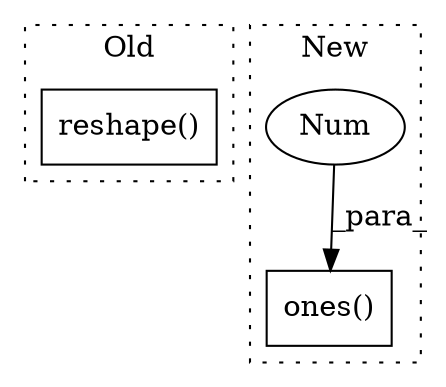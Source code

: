 digraph G {
subgraph cluster0 {
1 [label="reshape()" a="75" s="1784,1820" l="31,1" shape="box"];
label = "Old";
style="dotted";
}
subgraph cluster1 {
2 [label="ones()" a="75" s="1003,1017" l="11,1" shape="box"];
3 [label="Num" a="76" s="1016" l="1" shape="ellipse"];
label = "New";
style="dotted";
}
3 -> 2 [label="_para_"];
}